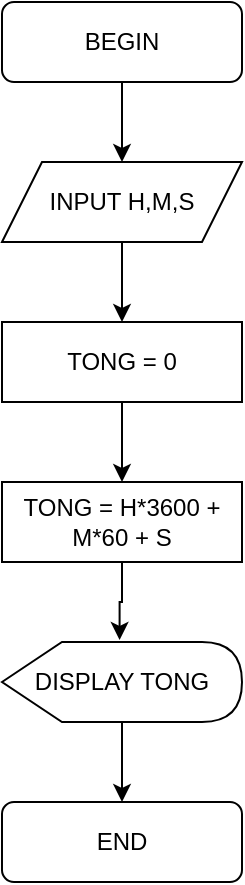 <mxfile version="16.5.6" type="device"><diagram id="C5RBs43oDa-KdzZeNtuy" name="Page-1"><mxGraphModel dx="1038" dy="624" grid="1" gridSize="10" guides="1" tooltips="1" connect="1" arrows="1" fold="1" page="1" pageScale="1" pageWidth="827" pageHeight="1169" math="0" shadow="0"><root><mxCell id="WIyWlLk6GJQsqaUBKTNV-0"/><mxCell id="WIyWlLk6GJQsqaUBKTNV-1" parent="WIyWlLk6GJQsqaUBKTNV-0"/><mxCell id="8vGTR64xPeWx7nwhJ5k8-2" style="edgeStyle=orthogonalEdgeStyle;rounded=0;orthogonalLoop=1;jettySize=auto;html=1;entryX=0.5;entryY=0;entryDx=0;entryDy=0;" edge="1" parent="WIyWlLk6GJQsqaUBKTNV-1" source="8vGTR64xPeWx7nwhJ5k8-0" target="8vGTR64xPeWx7nwhJ5k8-1"><mxGeometry relative="1" as="geometry"/></mxCell><mxCell id="8vGTR64xPeWx7nwhJ5k8-0" value="BEGIN" style="rounded=1;whiteSpace=wrap;html=1;" vertex="1" parent="WIyWlLk6GJQsqaUBKTNV-1"><mxGeometry x="240" y="80" width="120" height="40" as="geometry"/></mxCell><mxCell id="8vGTR64xPeWx7nwhJ5k8-7" style="edgeStyle=orthogonalEdgeStyle;rounded=0;orthogonalLoop=1;jettySize=auto;html=1;entryX=0.5;entryY=0;entryDx=0;entryDy=0;" edge="1" parent="WIyWlLk6GJQsqaUBKTNV-1" source="8vGTR64xPeWx7nwhJ5k8-1" target="8vGTR64xPeWx7nwhJ5k8-3"><mxGeometry relative="1" as="geometry"/></mxCell><mxCell id="8vGTR64xPeWx7nwhJ5k8-1" value="INPUT H,M,S" style="shape=parallelogram;perimeter=parallelogramPerimeter;whiteSpace=wrap;html=1;fixedSize=1;" vertex="1" parent="WIyWlLk6GJQsqaUBKTNV-1"><mxGeometry x="240" y="160" width="120" height="40" as="geometry"/></mxCell><mxCell id="8vGTR64xPeWx7nwhJ5k8-8" style="edgeStyle=orthogonalEdgeStyle;rounded=0;orthogonalLoop=1;jettySize=auto;html=1;entryX=0.5;entryY=0;entryDx=0;entryDy=0;" edge="1" parent="WIyWlLk6GJQsqaUBKTNV-1" source="8vGTR64xPeWx7nwhJ5k8-3" target="8vGTR64xPeWx7nwhJ5k8-4"><mxGeometry relative="1" as="geometry"/></mxCell><mxCell id="8vGTR64xPeWx7nwhJ5k8-3" value="TONG = 0" style="rounded=0;whiteSpace=wrap;html=1;" vertex="1" parent="WIyWlLk6GJQsqaUBKTNV-1"><mxGeometry x="240" y="240" width="120" height="40" as="geometry"/></mxCell><mxCell id="8vGTR64xPeWx7nwhJ5k8-9" style="edgeStyle=orthogonalEdgeStyle;rounded=0;orthogonalLoop=1;jettySize=auto;html=1;entryX=0.49;entryY=-0.025;entryDx=0;entryDy=0;entryPerimeter=0;" edge="1" parent="WIyWlLk6GJQsqaUBKTNV-1" source="8vGTR64xPeWx7nwhJ5k8-4" target="8vGTR64xPeWx7nwhJ5k8-5"><mxGeometry relative="1" as="geometry"/></mxCell><mxCell id="8vGTR64xPeWx7nwhJ5k8-4" value="TONG = H*3600 + M*60 + S" style="rounded=0;whiteSpace=wrap;html=1;" vertex="1" parent="WIyWlLk6GJQsqaUBKTNV-1"><mxGeometry x="240" y="320" width="120" height="40" as="geometry"/></mxCell><mxCell id="8vGTR64xPeWx7nwhJ5k8-10" style="edgeStyle=orthogonalEdgeStyle;rounded=0;orthogonalLoop=1;jettySize=auto;html=1;entryX=0.5;entryY=0;entryDx=0;entryDy=0;" edge="1" parent="WIyWlLk6GJQsqaUBKTNV-1" source="8vGTR64xPeWx7nwhJ5k8-5" target="8vGTR64xPeWx7nwhJ5k8-6"><mxGeometry relative="1" as="geometry"/></mxCell><mxCell id="8vGTR64xPeWx7nwhJ5k8-5" value="DISPLAY TONG" style="shape=display;whiteSpace=wrap;html=1;" vertex="1" parent="WIyWlLk6GJQsqaUBKTNV-1"><mxGeometry x="240" y="400" width="120" height="40" as="geometry"/></mxCell><mxCell id="8vGTR64xPeWx7nwhJ5k8-6" value="END" style="rounded=1;whiteSpace=wrap;html=1;" vertex="1" parent="WIyWlLk6GJQsqaUBKTNV-1"><mxGeometry x="240" y="480" width="120" height="40" as="geometry"/></mxCell></root></mxGraphModel></diagram></mxfile>